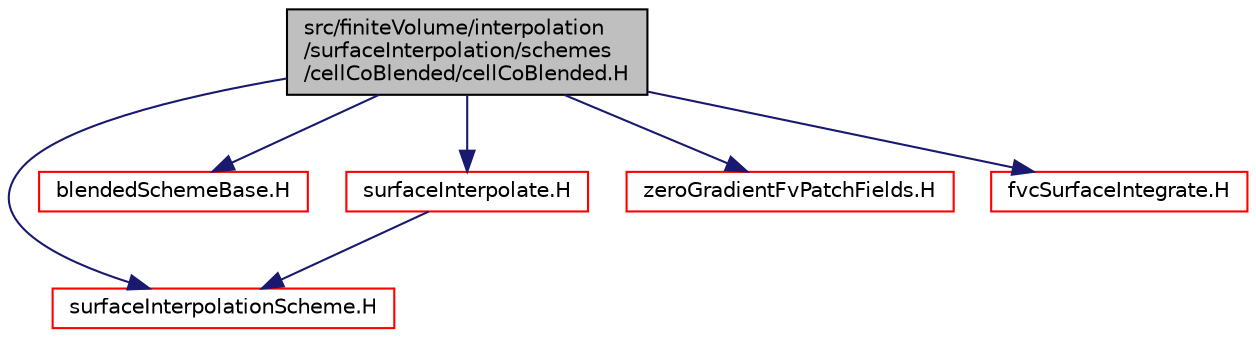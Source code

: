 digraph "src/finiteVolume/interpolation/surfaceInterpolation/schemes/cellCoBlended/cellCoBlended.H"
{
  bgcolor="transparent";
  edge [fontname="Helvetica",fontsize="10",labelfontname="Helvetica",labelfontsize="10"];
  node [fontname="Helvetica",fontsize="10",shape=record];
  Node1 [label="src/finiteVolume/interpolation\l/surfaceInterpolation/schemes\l/cellCoBlended/cellCoBlended.H",height=0.2,width=0.4,color="black", fillcolor="grey75", style="filled", fontcolor="black"];
  Node1 -> Node2 [color="midnightblue",fontsize="10",style="solid",fontname="Helvetica"];
  Node2 [label="surfaceInterpolationScheme.H",height=0.2,width=0.4,color="red",URL="$a06149.html"];
  Node1 -> Node3 [color="midnightblue",fontsize="10",style="solid",fontname="Helvetica"];
  Node3 [label="blendedSchemeBase.H",height=0.2,width=0.4,color="red",URL="$a05988.html"];
  Node1 -> Node4 [color="midnightblue",fontsize="10",style="solid",fontname="Helvetica"];
  Node4 [label="surfaceInterpolate.H",height=0.2,width=0.4,color="red",URL="$a06145.html",tooltip="Surface Interpolation. "];
  Node4 -> Node2 [color="midnightblue",fontsize="10",style="solid",fontname="Helvetica"];
  Node1 -> Node5 [color="midnightblue",fontsize="10",style="solid",fontname="Helvetica"];
  Node5 [label="zeroGradientFvPatchFields.H",height=0.2,width=0.4,color="red",URL="$a05206.html"];
  Node1 -> Node6 [color="midnightblue",fontsize="10",style="solid",fontname="Helvetica"];
  Node6 [label="fvcSurfaceIntegrate.H",height=0.2,width=0.4,color="red",URL="$a05708.html",tooltip="Surface integrate surfaceField creating a volField. Surface sum a surfaceField creating a volField..."];
}
